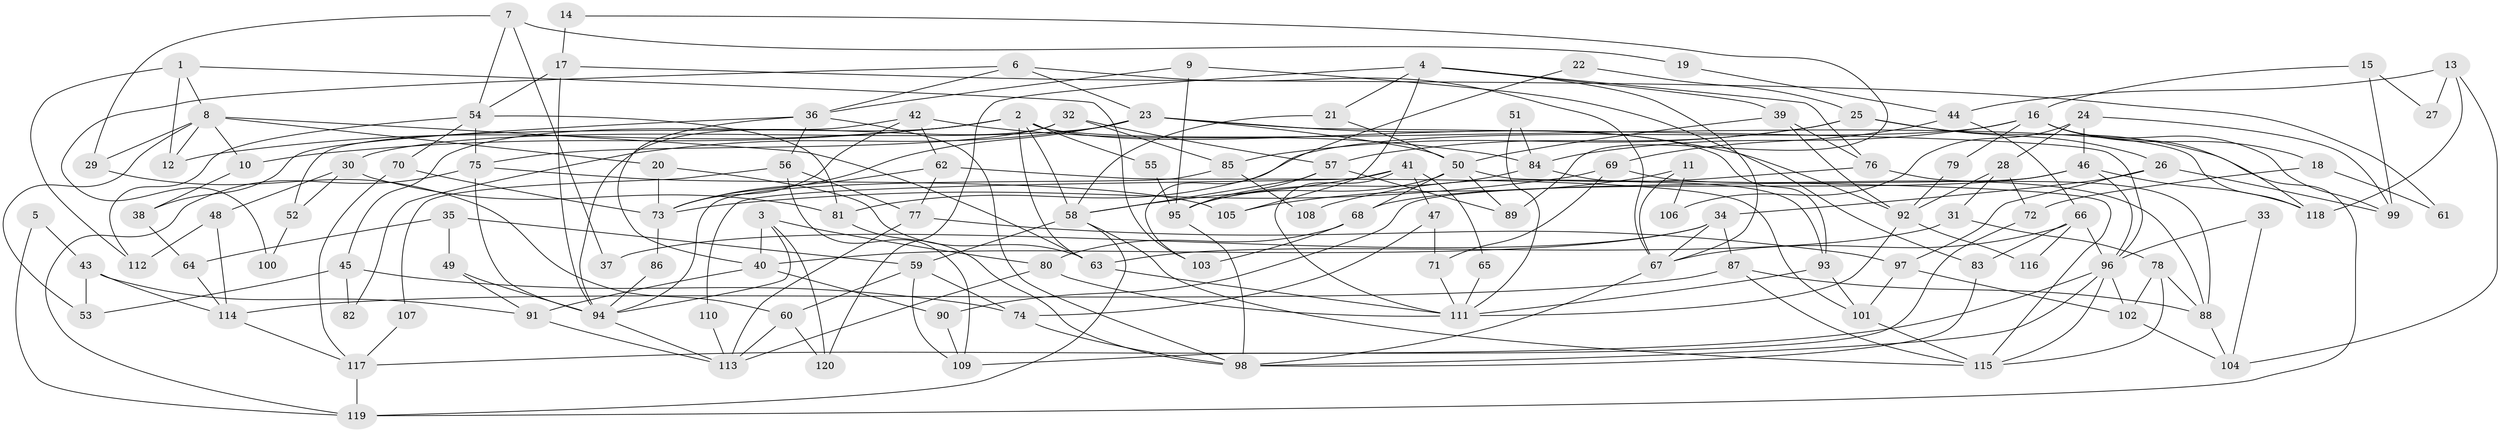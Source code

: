 // coarse degree distribution, {6: 0.19444444444444445, 11: 0.027777777777777776, 19: 0.027777777777777776, 5: 0.1111111111111111, 17: 0.027777777777777776, 8: 0.1111111111111111, 9: 0.027777777777777776, 7: 0.05555555555555555, 14: 0.027777777777777776, 12: 0.05555555555555555, 10: 0.1111111111111111, 2: 0.1111111111111111, 4: 0.05555555555555555, 3: 0.05555555555555555}
// Generated by graph-tools (version 1.1) at 2025/18/03/04/25 18:18:54]
// undirected, 120 vertices, 240 edges
graph export_dot {
graph [start="1"]
  node [color=gray90,style=filled];
  1;
  2;
  3;
  4;
  5;
  6;
  7;
  8;
  9;
  10;
  11;
  12;
  13;
  14;
  15;
  16;
  17;
  18;
  19;
  20;
  21;
  22;
  23;
  24;
  25;
  26;
  27;
  28;
  29;
  30;
  31;
  32;
  33;
  34;
  35;
  36;
  37;
  38;
  39;
  40;
  41;
  42;
  43;
  44;
  45;
  46;
  47;
  48;
  49;
  50;
  51;
  52;
  53;
  54;
  55;
  56;
  57;
  58;
  59;
  60;
  61;
  62;
  63;
  64;
  65;
  66;
  67;
  68;
  69;
  70;
  71;
  72;
  73;
  74;
  75;
  76;
  77;
  78;
  79;
  80;
  81;
  82;
  83;
  84;
  85;
  86;
  87;
  88;
  89;
  90;
  91;
  92;
  93;
  94;
  95;
  96;
  97;
  98;
  99;
  100;
  101;
  102;
  103;
  104;
  105;
  106;
  107;
  108;
  109;
  110;
  111;
  112;
  113;
  114;
  115;
  116;
  117;
  118;
  119;
  120;
  1 -- 8;
  1 -- 12;
  1 -- 103;
  1 -- 112;
  2 -- 63;
  2 -- 93;
  2 -- 10;
  2 -- 12;
  2 -- 45;
  2 -- 55;
  2 -- 58;
  2 -- 118;
  3 -- 94;
  3 -- 40;
  3 -- 80;
  3 -- 120;
  4 -- 39;
  4 -- 21;
  4 -- 67;
  4 -- 76;
  4 -- 105;
  4 -- 120;
  5 -- 43;
  5 -- 119;
  6 -- 67;
  6 -- 36;
  6 -- 23;
  6 -- 100;
  7 -- 54;
  7 -- 29;
  7 -- 19;
  7 -- 37;
  8 -- 10;
  8 -- 63;
  8 -- 12;
  8 -- 20;
  8 -- 29;
  8 -- 53;
  9 -- 83;
  9 -- 36;
  9 -- 95;
  10 -- 38;
  11 -- 67;
  11 -- 105;
  11 -- 106;
  13 -- 118;
  13 -- 104;
  13 -- 27;
  13 -- 44;
  14 -- 17;
  14 -- 89;
  15 -- 16;
  15 -- 99;
  15 -- 27;
  16 -- 84;
  16 -- 118;
  16 -- 18;
  16 -- 79;
  16 -- 81;
  16 -- 99;
  17 -- 94;
  17 -- 54;
  17 -- 61;
  18 -- 72;
  18 -- 61;
  19 -- 44;
  20 -- 73;
  20 -- 63;
  21 -- 50;
  21 -- 58;
  22 -- 25;
  22 -- 103;
  23 -- 96;
  23 -- 30;
  23 -- 50;
  23 -- 73;
  23 -- 82;
  23 -- 92;
  24 -- 99;
  24 -- 46;
  24 -- 28;
  24 -- 106;
  25 -- 119;
  25 -- 57;
  25 -- 26;
  25 -- 85;
  26 -- 97;
  26 -- 34;
  26 -- 99;
  28 -- 92;
  28 -- 31;
  28 -- 72;
  29 -- 60;
  30 -- 81;
  30 -- 48;
  30 -- 52;
  31 -- 78;
  31 -- 63;
  32 -- 85;
  32 -- 94;
  32 -- 57;
  32 -- 75;
  33 -- 96;
  33 -- 104;
  34 -- 40;
  34 -- 37;
  34 -- 67;
  34 -- 87;
  35 -- 59;
  35 -- 49;
  35 -- 64;
  36 -- 98;
  36 -- 56;
  36 -- 38;
  36 -- 40;
  38 -- 64;
  39 -- 50;
  39 -- 76;
  39 -- 92;
  40 -- 91;
  40 -- 90;
  41 -- 111;
  41 -- 58;
  41 -- 47;
  41 -- 65;
  41 -- 110;
  42 -- 62;
  42 -- 73;
  42 -- 52;
  42 -- 84;
  43 -- 53;
  43 -- 114;
  43 -- 91;
  44 -- 66;
  44 -- 69;
  45 -- 74;
  45 -- 53;
  45 -- 82;
  46 -- 96;
  46 -- 68;
  46 -- 90;
  46 -- 118;
  47 -- 71;
  47 -- 74;
  48 -- 114;
  48 -- 112;
  49 -- 91;
  49 -- 94;
  50 -- 95;
  50 -- 68;
  50 -- 89;
  50 -- 115;
  51 -- 111;
  51 -- 84;
  52 -- 100;
  54 -- 112;
  54 -- 81;
  54 -- 70;
  54 -- 75;
  55 -- 95;
  56 -- 77;
  56 -- 109;
  56 -- 107;
  57 -- 58;
  57 -- 89;
  57 -- 95;
  58 -- 115;
  58 -- 59;
  58 -- 119;
  59 -- 74;
  59 -- 60;
  59 -- 109;
  60 -- 120;
  60 -- 113;
  62 -- 73;
  62 -- 101;
  62 -- 77;
  63 -- 111;
  64 -- 114;
  65 -- 111;
  66 -- 67;
  66 -- 96;
  66 -- 83;
  66 -- 116;
  67 -- 98;
  68 -- 80;
  68 -- 103;
  69 -- 73;
  69 -- 71;
  69 -- 88;
  70 -- 117;
  70 -- 73;
  71 -- 111;
  72 -- 109;
  73 -- 86;
  74 -- 98;
  75 -- 94;
  75 -- 105;
  75 -- 119;
  76 -- 88;
  76 -- 108;
  77 -- 113;
  77 -- 97;
  78 -- 102;
  78 -- 88;
  78 -- 115;
  79 -- 92;
  80 -- 111;
  80 -- 113;
  81 -- 98;
  83 -- 98;
  84 -- 95;
  84 -- 93;
  85 -- 94;
  85 -- 108;
  86 -- 94;
  87 -- 115;
  87 -- 88;
  87 -- 114;
  88 -- 104;
  90 -- 109;
  91 -- 113;
  92 -- 111;
  92 -- 116;
  93 -- 111;
  93 -- 101;
  94 -- 113;
  95 -- 98;
  96 -- 98;
  96 -- 115;
  96 -- 102;
  96 -- 117;
  97 -- 101;
  97 -- 102;
  101 -- 115;
  102 -- 104;
  107 -- 117;
  110 -- 113;
  114 -- 117;
  117 -- 119;
}

